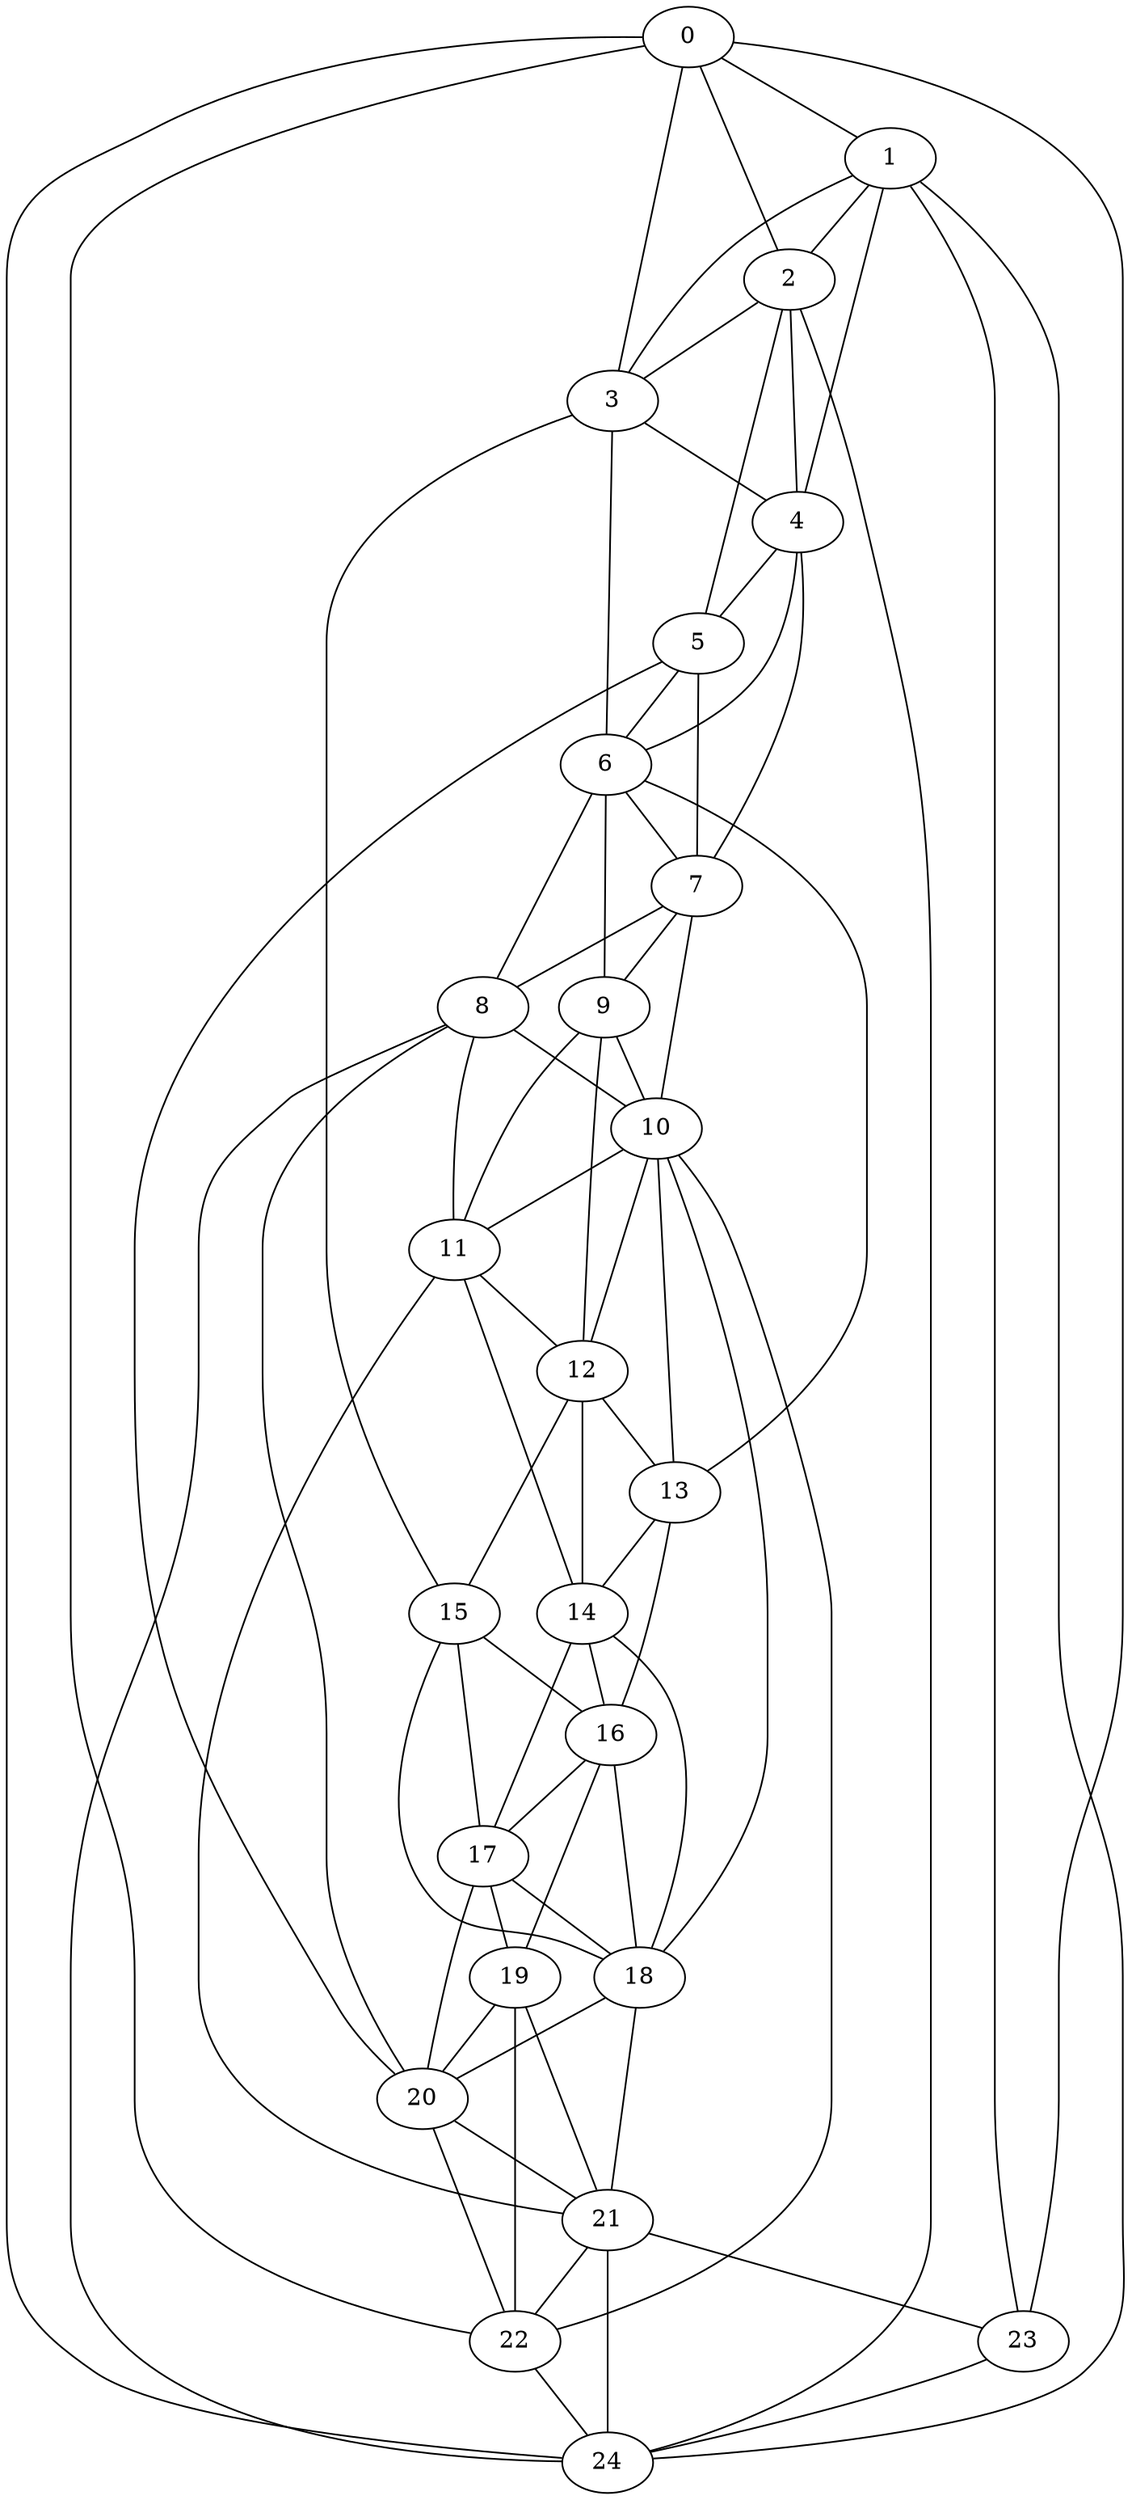 strict graph "watts_strogatz_graph(25,6,0.1)" {
0;
1;
2;
3;
4;
5;
6;
7;
8;
9;
10;
11;
12;
13;
14;
15;
16;
17;
18;
19;
20;
21;
22;
23;
24;
0 -- 1  [is_available=True, prob="1.0"];
0 -- 2  [is_available=True, prob="1.0"];
0 -- 3  [is_available=True, prob="1.0"];
0 -- 22  [is_available=True, prob="0.969584293627"];
0 -- 23  [is_available=True, prob="0.769569614825"];
0 -- 24  [is_available=True, prob="1.0"];
1 -- 2  [is_available=True, prob="1.0"];
1 -- 3  [is_available=True, prob="0.32392509364"];
1 -- 4  [is_available=True, prob="0.269164711354"];
1 -- 23  [is_available=True, prob="0.399599851979"];
1 -- 24  [is_available=True, prob="0.380074393664"];
2 -- 3  [is_available=True, prob="0.830178431516"];
2 -- 4  [is_available=True, prob="0.0216300557604"];
2 -- 5  [is_available=True, prob="0.467938857618"];
2 -- 24  [is_available=True, prob="0.105375948215"];
3 -- 4  [is_available=True, prob="0.803209471447"];
3 -- 6  [is_available=True, prob="0.242821479175"];
3 -- 15  [is_available=True, prob="0.421223970513"];
4 -- 5  [is_available=True, prob="0.706258803021"];
4 -- 6  [is_available=True, prob="1.0"];
4 -- 7  [is_available=True, prob="0.289380233548"];
5 -- 6  [is_available=True, prob="0.353354678358"];
5 -- 7  [is_available=True, prob="0.58797757279"];
5 -- 20  [is_available=True, prob="0.230341067047"];
6 -- 7  [is_available=True, prob="1.0"];
6 -- 8  [is_available=True, prob="0.432102822716"];
6 -- 9  [is_available=True, prob="0.0448884775791"];
6 -- 13  [is_available=True, prob="1.0"];
7 -- 8  [is_available=True, prob="0.927347179594"];
7 -- 9  [is_available=True, prob="0.376517649024"];
7 -- 10  [is_available=True, prob="0.164642546904"];
8 -- 10  [is_available=True, prob="1.0"];
8 -- 11  [is_available=True, prob="1.0"];
8 -- 20  [is_available=True, prob="0.120871364166"];
8 -- 24  [is_available=True, prob="0.781890001754"];
9 -- 10  [is_available=True, prob="1.0"];
9 -- 11  [is_available=True, prob="0.0343260419734"];
9 -- 12  [is_available=True, prob="1.0"];
10 -- 11  [is_available=True, prob="0.904965024685"];
10 -- 12  [is_available=True, prob="1.0"];
10 -- 13  [is_available=True, prob="0.237814506367"];
10 -- 18  [is_available=True, prob="0.0171956888572"];
10 -- 22  [is_available=True, prob="1.0"];
11 -- 12  [is_available=True, prob="0.0668516425296"];
11 -- 14  [is_available=True, prob="0.855338000677"];
11 -- 21  [is_available=True, prob="0.0540968576031"];
12 -- 13  [is_available=True, prob="1.0"];
12 -- 14  [is_available=True, prob="0.666543924504"];
12 -- 15  [is_available=True, prob="0.278669755059"];
13 -- 14  [is_available=True, prob="0.879056736419"];
13 -- 16  [is_available=True, prob="0.430312370057"];
14 -- 16  [is_available=True, prob="0.332493405942"];
14 -- 17  [is_available=True, prob="1.0"];
14 -- 18  [is_available=True, prob="0.963966815373"];
15 -- 16  [is_available=True, prob="0.961534572747"];
15 -- 17  [is_available=True, prob="0.616220652353"];
15 -- 18  [is_available=True, prob="0.77747727417"];
16 -- 17  [is_available=True, prob="0.864877911624"];
16 -- 18  [is_available=True, prob="0.132935676749"];
16 -- 19  [is_available=True, prob="0.683669800968"];
17 -- 18  [is_available=True, prob="0.633986801265"];
17 -- 19  [is_available=True, prob="0.76114527659"];
17 -- 20  [is_available=True, prob="0.813800420107"];
18 -- 20  [is_available=True, prob="0.383891182033"];
18 -- 21  [is_available=True, prob="1.0"];
19 -- 20  [is_available=True, prob="0.711964587062"];
19 -- 21  [is_available=True, prob="0.67994503979"];
19 -- 22  [is_available=True, prob="0.376934976298"];
20 -- 21  [is_available=True, prob="1.0"];
20 -- 22  [is_available=True, prob="0.504722576482"];
21 -- 22  [is_available=True, prob="0.258644471643"];
21 -- 23  [is_available=True, prob="1.0"];
21 -- 24  [is_available=True, prob="0.739131558487"];
22 -- 24  [is_available=True, prob="1.0"];
23 -- 24  [is_available=True, prob="1.0"];
}

